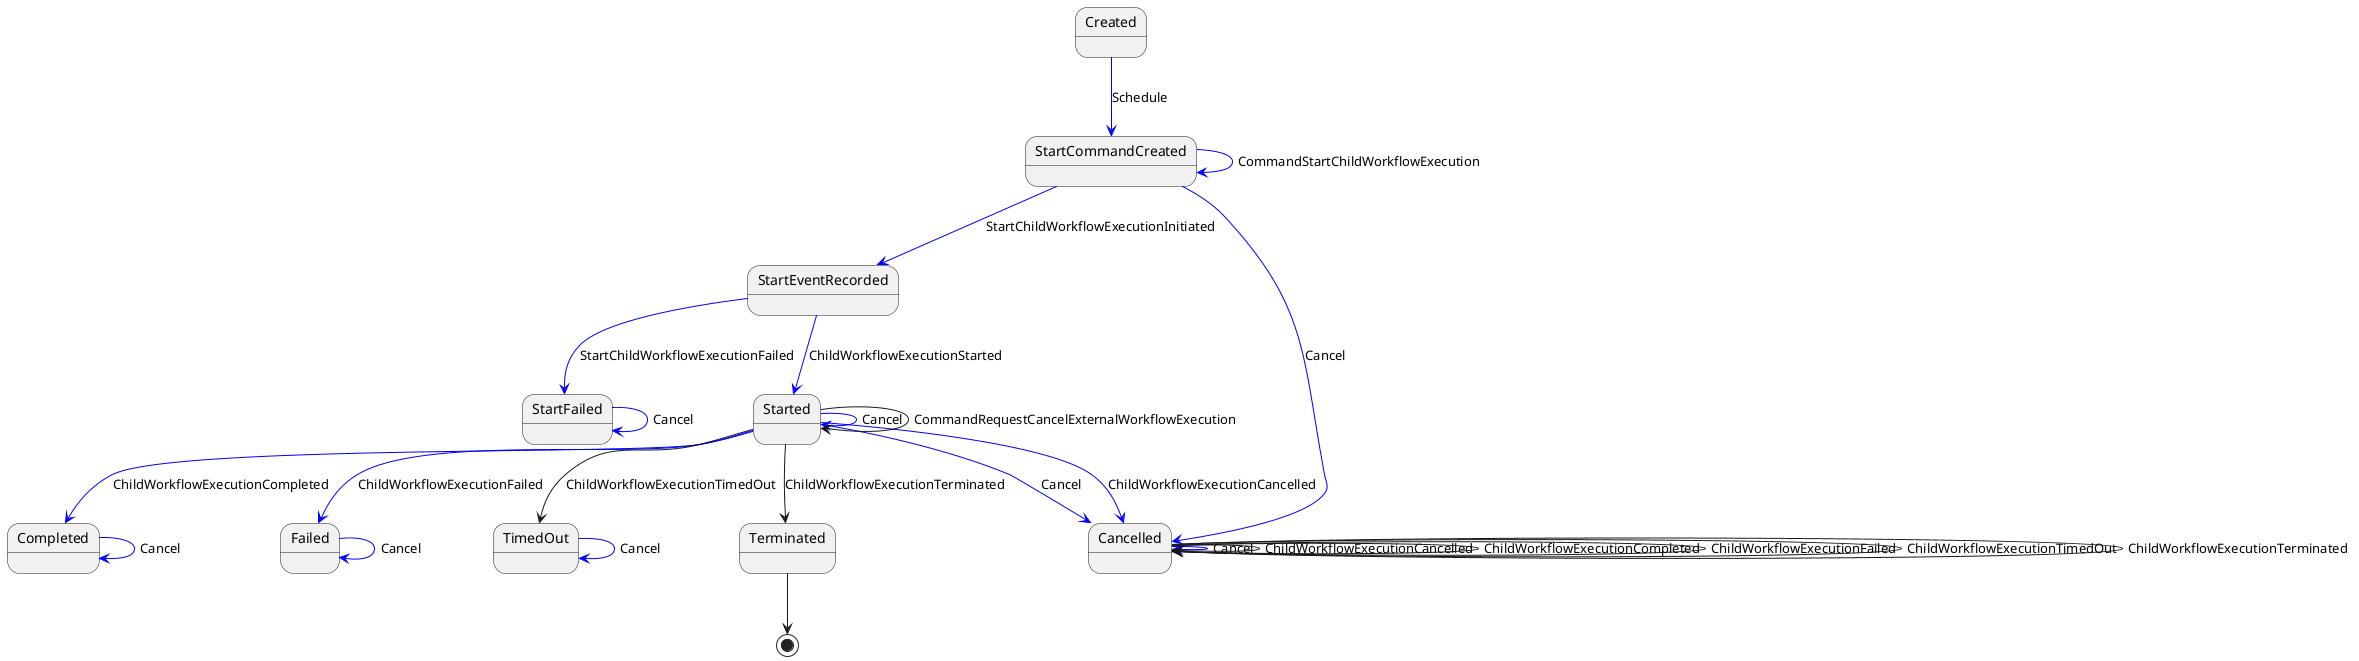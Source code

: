 @startuml
Created -[#blue]-> StartCommandCreated: Schedule
StartCommandCreated -[#blue]-> StartCommandCreated: CommandStartChildWorkflowExecution
StartCommandCreated -[#blue]-> StartEventRecorded: StartChildWorkflowExecutionInitiated
StartCommandCreated -[#blue]-> Cancelled: Cancel
StartEventRecorded -[#blue]-> Started: ChildWorkflowExecutionStarted
StartEventRecorded -[#blue]-> StartFailed: StartChildWorkflowExecutionFailed
Started -[#blue]-> Completed: ChildWorkflowExecutionCompleted
Started -[#blue]-> Failed: ChildWorkflowExecutionFailed
Started --> TimedOut: ChildWorkflowExecutionTimedOut
Started -[#blue]-> Cancelled: ChildWorkflowExecutionCancelled
Started --> Terminated: ChildWorkflowExecutionTerminated
Started -[#blue]-> Started: Cancel
Started -[#blue]-> Cancelled: Cancel
Started --> Started: CommandRequestCancelExternalWorkflowExecution
Cancelled -[#blue]-> Cancelled: Cancel
Cancelled --> Cancelled: ChildWorkflowExecutionCancelled
Cancelled --> Cancelled: ChildWorkflowExecutionCompleted
Cancelled --> Cancelled: ChildWorkflowExecutionFailed
Cancelled --> Cancelled: ChildWorkflowExecutionTimedOut
Cancelled --> Cancelled: ChildWorkflowExecutionTerminated
Failed -[#blue]-> Failed: Cancel
StartFailed -[#blue]-> StartFailed: Cancel
TimedOut -[#blue]-> TimedOut: Cancel
Completed -[#blue]-> Completed: Cancel
Terminated --> [*]
@enduml